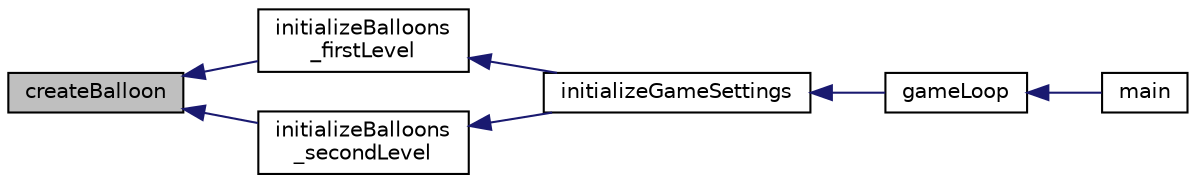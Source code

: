 digraph "createBalloon"
{
  edge [fontname="Helvetica",fontsize="10",labelfontname="Helvetica",labelfontsize="10"];
  node [fontname="Helvetica",fontsize="10",shape=record];
  rankdir="LR";
  Node2 [label="createBalloon",height=0.2,width=0.4,color="black", fillcolor="grey75", style="filled", fontcolor="black"];
  Node2 -> Node3 [dir="back",color="midnightblue",fontsize="10",style="solid",fontname="Helvetica"];
  Node3 [label="initializeBalloons\l_firstLevel",height=0.2,width=0.4,color="black", fillcolor="white", style="filled",URL="$group___bow.html#gabd5149059733f19435f3bea07fbc2bd0",tooltip="Allocates memory and create balloons for the first stage of the game. "];
  Node3 -> Node4 [dir="back",color="midnightblue",fontsize="10",style="solid",fontname="Helvetica"];
  Node4 [label="initializeGameSettings",height=0.2,width=0.4,color="black", fillcolor="white", style="filled",URL="$group___bow.html#ga62cb105a101f564c894496e3018b30d8",tooltip="Resets all global variables and prepares values for the game. "];
  Node4 -> Node5 [dir="back",color="midnightblue",fontsize="10",style="solid",fontname="Helvetica"];
  Node5 [label="gameLoop",height=0.2,width=0.4,color="black", fillcolor="white", style="filled",URL="$group___bow.html#gae3fcb6ab83836a82d8ab58a853667cba",tooltip="Main function for the game. Controls all interrupts of the peripherals and calls auxiliary functions..."];
  Node5 -> Node6 [dir="back",color="midnightblue",fontsize="10",style="solid",fontname="Helvetica"];
  Node6 [label="main",height=0.2,width=0.4,color="black", fillcolor="white", style="filled",URL="$main_8c.html#ae66f6b31b5ad750f1fe042a706a4e3d4"];
  Node2 -> Node7 [dir="back",color="midnightblue",fontsize="10",style="solid",fontname="Helvetica"];
  Node7 [label="initializeBalloons\l_secondLevel",height=0.2,width=0.4,color="black", fillcolor="white", style="filled",URL="$group___bow.html#gae755cd5f70698bb9bc7491d407004748",tooltip="Allocates memory and create balloons for the second stage of the game. "];
  Node7 -> Node4 [dir="back",color="midnightblue",fontsize="10",style="solid",fontname="Helvetica"];
}
